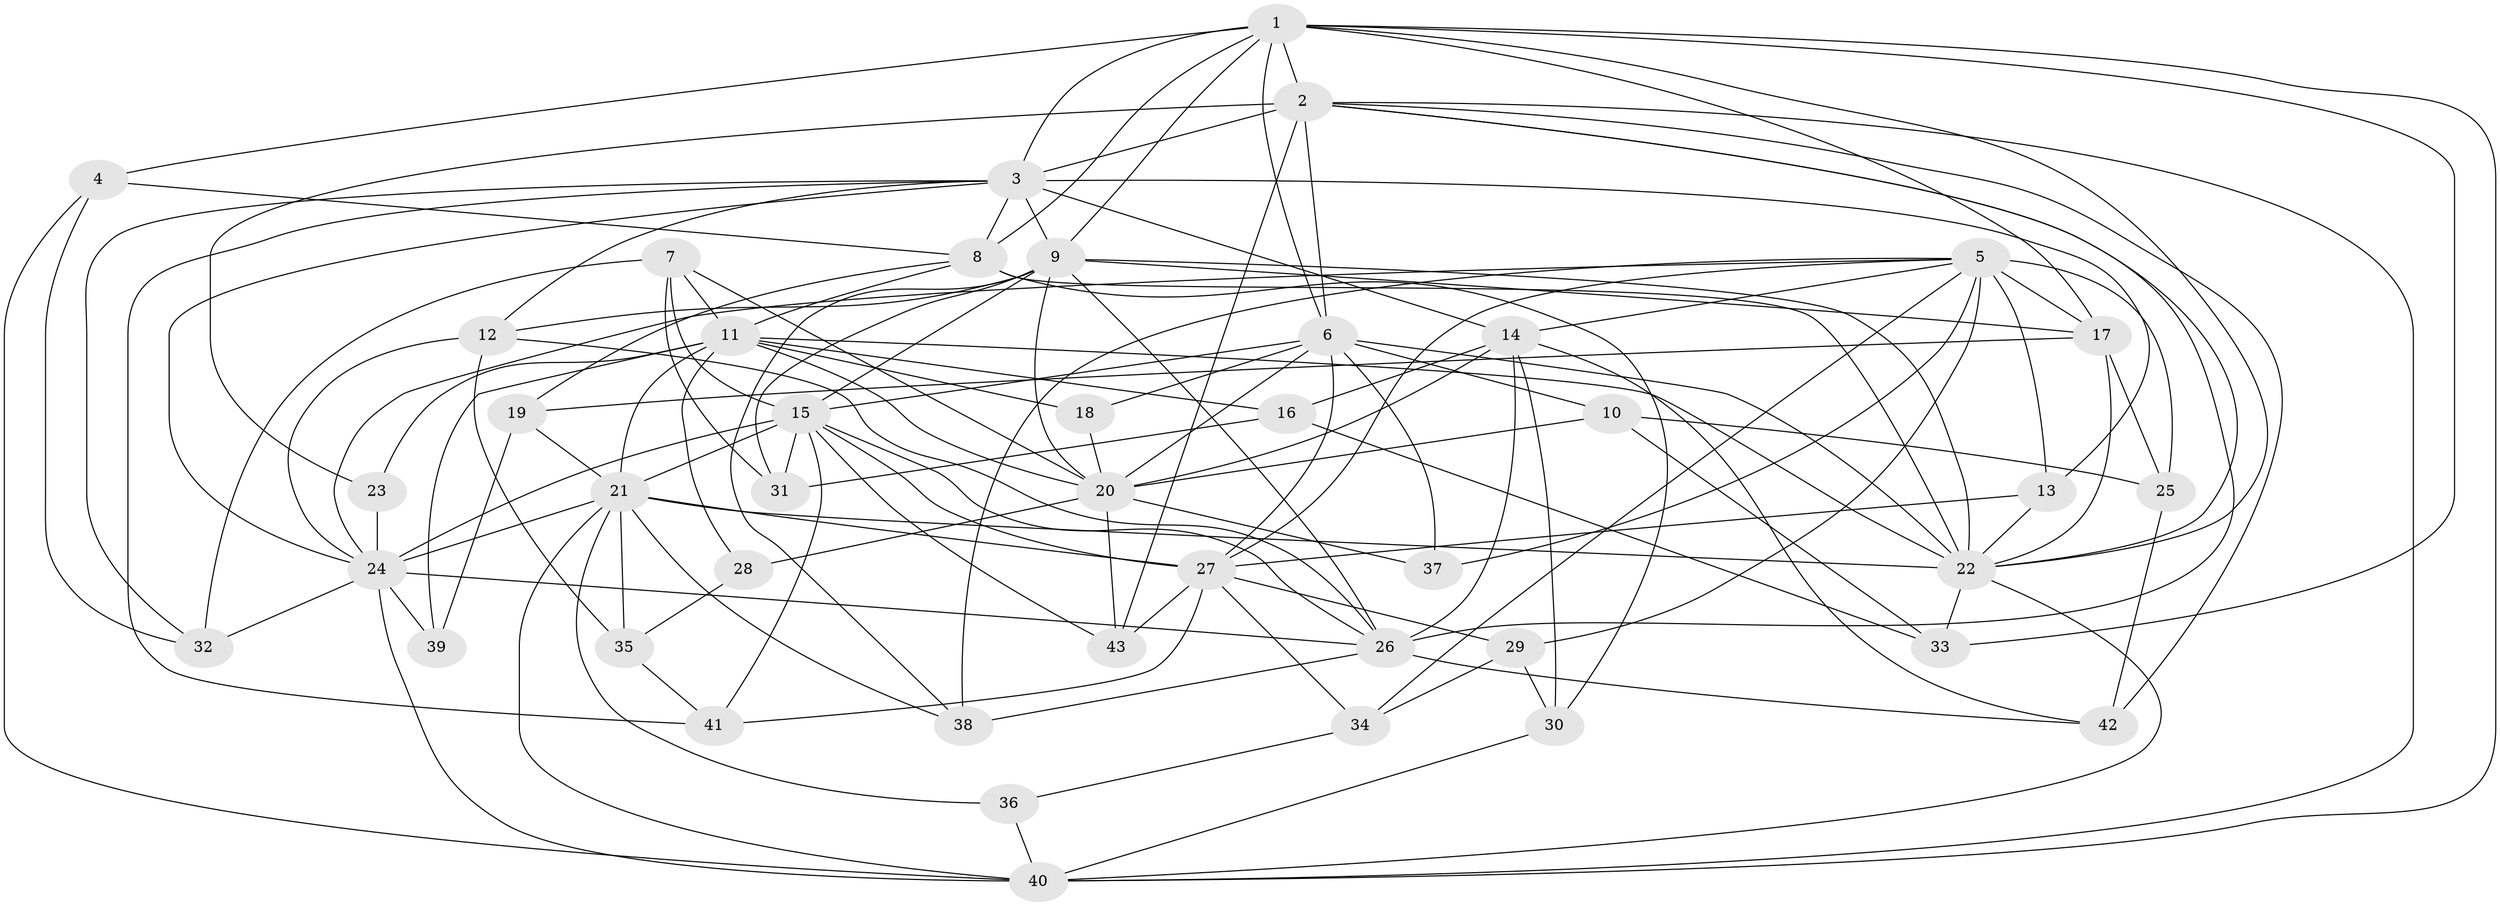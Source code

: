 // original degree distribution, {4: 1.0}
// Generated by graph-tools (version 1.1) at 2025/53/03/04/25 22:53:49]
// undirected, 43 vertices, 130 edges
graph export_dot {
  node [color=gray90,style=filled];
  1;
  2;
  3;
  4;
  5;
  6;
  7;
  8;
  9;
  10;
  11;
  12;
  13;
  14;
  15;
  16;
  17;
  18;
  19;
  20;
  21;
  22;
  23;
  24;
  25;
  26;
  27;
  28;
  29;
  30;
  31;
  32;
  33;
  34;
  35;
  36;
  37;
  38;
  39;
  40;
  41;
  42;
  43;
  1 -- 2 [weight=2.0];
  1 -- 3 [weight=1.0];
  1 -- 4 [weight=1.0];
  1 -- 6 [weight=1.0];
  1 -- 8 [weight=2.0];
  1 -- 9 [weight=1.0];
  1 -- 17 [weight=1.0];
  1 -- 22 [weight=1.0];
  1 -- 33 [weight=1.0];
  1 -- 40 [weight=1.0];
  2 -- 3 [weight=1.0];
  2 -- 6 [weight=1.0];
  2 -- 22 [weight=1.0];
  2 -- 23 [weight=1.0];
  2 -- 26 [weight=1.0];
  2 -- 40 [weight=1.0];
  2 -- 42 [weight=1.0];
  2 -- 43 [weight=1.0];
  3 -- 8 [weight=1.0];
  3 -- 9 [weight=1.0];
  3 -- 12 [weight=2.0];
  3 -- 13 [weight=1.0];
  3 -- 14 [weight=2.0];
  3 -- 24 [weight=1.0];
  3 -- 32 [weight=1.0];
  3 -- 41 [weight=1.0];
  4 -- 8 [weight=1.0];
  4 -- 32 [weight=1.0];
  4 -- 40 [weight=1.0];
  5 -- 13 [weight=1.0];
  5 -- 14 [weight=1.0];
  5 -- 17 [weight=3.0];
  5 -- 24 [weight=1.0];
  5 -- 25 [weight=1.0];
  5 -- 27 [weight=1.0];
  5 -- 29 [weight=1.0];
  5 -- 34 [weight=1.0];
  5 -- 37 [weight=1.0];
  5 -- 38 [weight=1.0];
  6 -- 10 [weight=1.0];
  6 -- 15 [weight=1.0];
  6 -- 18 [weight=1.0];
  6 -- 20 [weight=1.0];
  6 -- 22 [weight=2.0];
  6 -- 27 [weight=2.0];
  6 -- 37 [weight=2.0];
  7 -- 11 [weight=1.0];
  7 -- 15 [weight=2.0];
  7 -- 20 [weight=1.0];
  7 -- 31 [weight=1.0];
  7 -- 32 [weight=1.0];
  8 -- 11 [weight=1.0];
  8 -- 19 [weight=1.0];
  8 -- 22 [weight=1.0];
  8 -- 30 [weight=1.0];
  9 -- 12 [weight=1.0];
  9 -- 15 [weight=1.0];
  9 -- 17 [weight=1.0];
  9 -- 20 [weight=1.0];
  9 -- 22 [weight=1.0];
  9 -- 26 [weight=1.0];
  9 -- 31 [weight=1.0];
  9 -- 38 [weight=1.0];
  10 -- 20 [weight=1.0];
  10 -- 25 [weight=1.0];
  10 -- 33 [weight=1.0];
  11 -- 16 [weight=1.0];
  11 -- 18 [weight=1.0];
  11 -- 20 [weight=1.0];
  11 -- 21 [weight=1.0];
  11 -- 22 [weight=1.0];
  11 -- 23 [weight=1.0];
  11 -- 28 [weight=1.0];
  11 -- 39 [weight=1.0];
  12 -- 24 [weight=1.0];
  12 -- 26 [weight=1.0];
  12 -- 35 [weight=1.0];
  13 -- 22 [weight=1.0];
  13 -- 27 [weight=1.0];
  14 -- 16 [weight=1.0];
  14 -- 20 [weight=1.0];
  14 -- 26 [weight=3.0];
  14 -- 30 [weight=1.0];
  14 -- 42 [weight=1.0];
  15 -- 21 [weight=2.0];
  15 -- 24 [weight=1.0];
  15 -- 26 [weight=1.0];
  15 -- 27 [weight=1.0];
  15 -- 31 [weight=1.0];
  15 -- 41 [weight=1.0];
  15 -- 43 [weight=1.0];
  16 -- 31 [weight=1.0];
  16 -- 33 [weight=1.0];
  17 -- 19 [weight=1.0];
  17 -- 22 [weight=1.0];
  17 -- 25 [weight=1.0];
  18 -- 20 [weight=2.0];
  19 -- 21 [weight=1.0];
  19 -- 39 [weight=1.0];
  20 -- 28 [weight=2.0];
  20 -- 37 [weight=1.0];
  20 -- 43 [weight=1.0];
  21 -- 22 [weight=1.0];
  21 -- 24 [weight=1.0];
  21 -- 27 [weight=1.0];
  21 -- 35 [weight=1.0];
  21 -- 36 [weight=2.0];
  21 -- 38 [weight=1.0];
  21 -- 40 [weight=1.0];
  22 -- 33 [weight=1.0];
  22 -- 40 [weight=1.0];
  23 -- 24 [weight=2.0];
  24 -- 26 [weight=1.0];
  24 -- 32 [weight=1.0];
  24 -- 39 [weight=2.0];
  24 -- 40 [weight=1.0];
  25 -- 42 [weight=1.0];
  26 -- 38 [weight=1.0];
  26 -- 42 [weight=1.0];
  27 -- 29 [weight=1.0];
  27 -- 34 [weight=1.0];
  27 -- 41 [weight=1.0];
  27 -- 43 [weight=1.0];
  28 -- 35 [weight=1.0];
  29 -- 30 [weight=1.0];
  29 -- 34 [weight=1.0];
  30 -- 40 [weight=1.0];
  34 -- 36 [weight=1.0];
  35 -- 41 [weight=1.0];
  36 -- 40 [weight=1.0];
}
